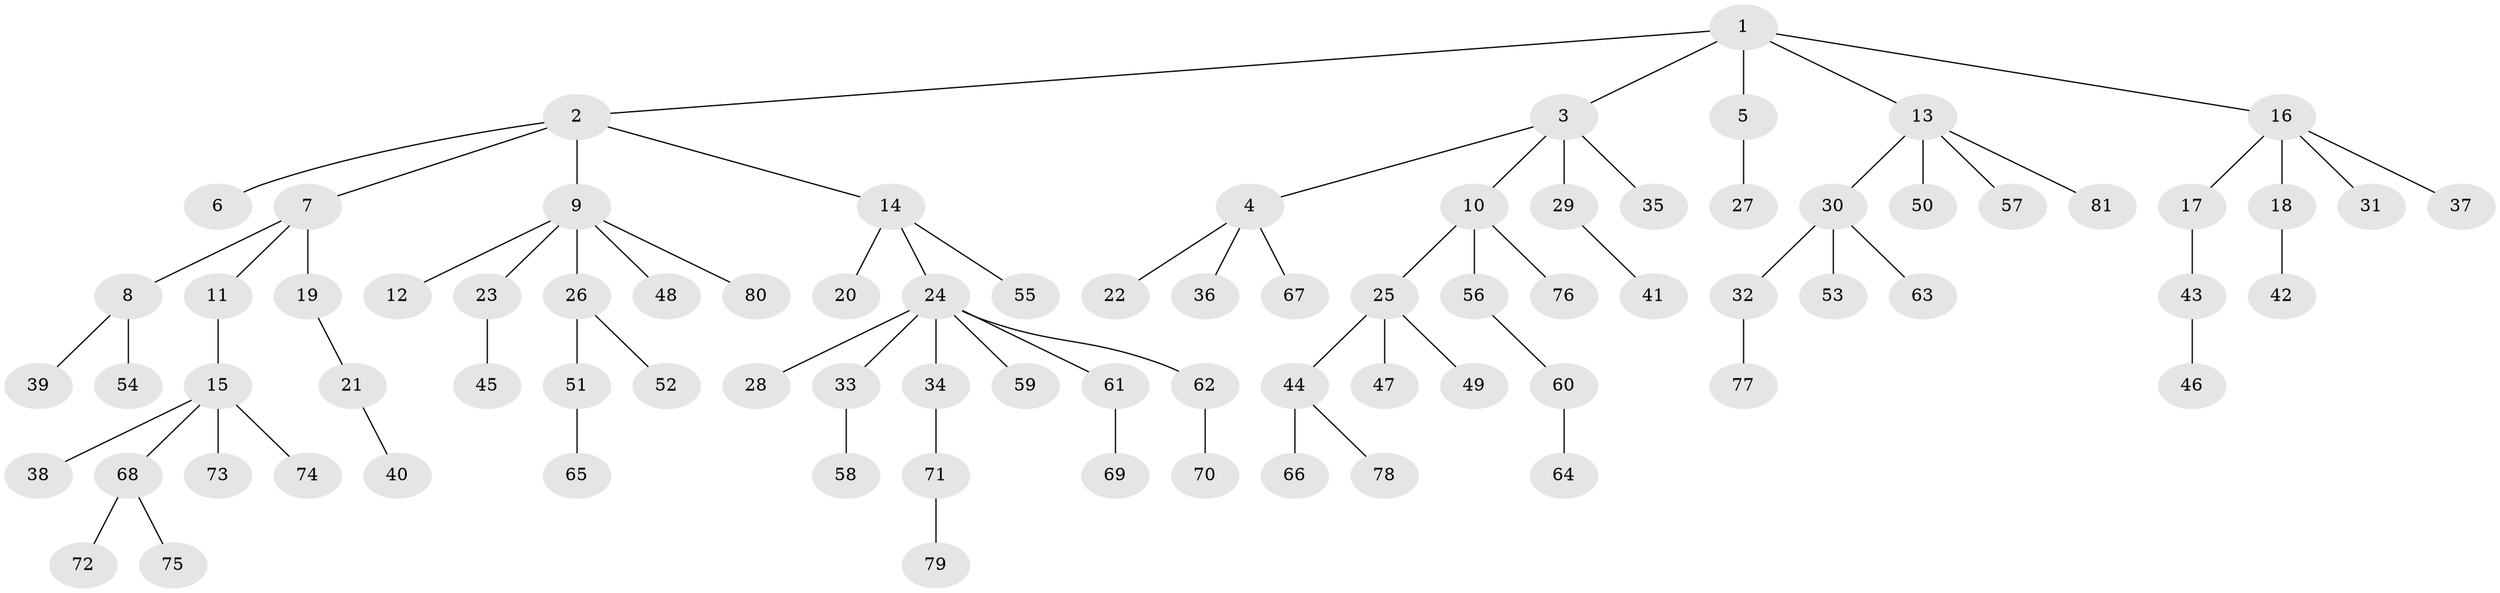 // Generated by graph-tools (version 1.1) at 2025/11/02/27/25 16:11:25]
// undirected, 81 vertices, 80 edges
graph export_dot {
graph [start="1"]
  node [color=gray90,style=filled];
  1;
  2;
  3;
  4;
  5;
  6;
  7;
  8;
  9;
  10;
  11;
  12;
  13;
  14;
  15;
  16;
  17;
  18;
  19;
  20;
  21;
  22;
  23;
  24;
  25;
  26;
  27;
  28;
  29;
  30;
  31;
  32;
  33;
  34;
  35;
  36;
  37;
  38;
  39;
  40;
  41;
  42;
  43;
  44;
  45;
  46;
  47;
  48;
  49;
  50;
  51;
  52;
  53;
  54;
  55;
  56;
  57;
  58;
  59;
  60;
  61;
  62;
  63;
  64;
  65;
  66;
  67;
  68;
  69;
  70;
  71;
  72;
  73;
  74;
  75;
  76;
  77;
  78;
  79;
  80;
  81;
  1 -- 2;
  1 -- 3;
  1 -- 5;
  1 -- 13;
  1 -- 16;
  2 -- 6;
  2 -- 7;
  2 -- 9;
  2 -- 14;
  3 -- 4;
  3 -- 10;
  3 -- 29;
  3 -- 35;
  4 -- 22;
  4 -- 36;
  4 -- 67;
  5 -- 27;
  7 -- 8;
  7 -- 11;
  7 -- 19;
  8 -- 39;
  8 -- 54;
  9 -- 12;
  9 -- 23;
  9 -- 26;
  9 -- 48;
  9 -- 80;
  10 -- 25;
  10 -- 56;
  10 -- 76;
  11 -- 15;
  13 -- 30;
  13 -- 50;
  13 -- 57;
  13 -- 81;
  14 -- 20;
  14 -- 24;
  14 -- 55;
  15 -- 38;
  15 -- 68;
  15 -- 73;
  15 -- 74;
  16 -- 17;
  16 -- 18;
  16 -- 31;
  16 -- 37;
  17 -- 43;
  18 -- 42;
  19 -- 21;
  21 -- 40;
  23 -- 45;
  24 -- 28;
  24 -- 33;
  24 -- 34;
  24 -- 59;
  24 -- 61;
  24 -- 62;
  25 -- 44;
  25 -- 47;
  25 -- 49;
  26 -- 51;
  26 -- 52;
  29 -- 41;
  30 -- 32;
  30 -- 53;
  30 -- 63;
  32 -- 77;
  33 -- 58;
  34 -- 71;
  43 -- 46;
  44 -- 66;
  44 -- 78;
  51 -- 65;
  56 -- 60;
  60 -- 64;
  61 -- 69;
  62 -- 70;
  68 -- 72;
  68 -- 75;
  71 -- 79;
}
